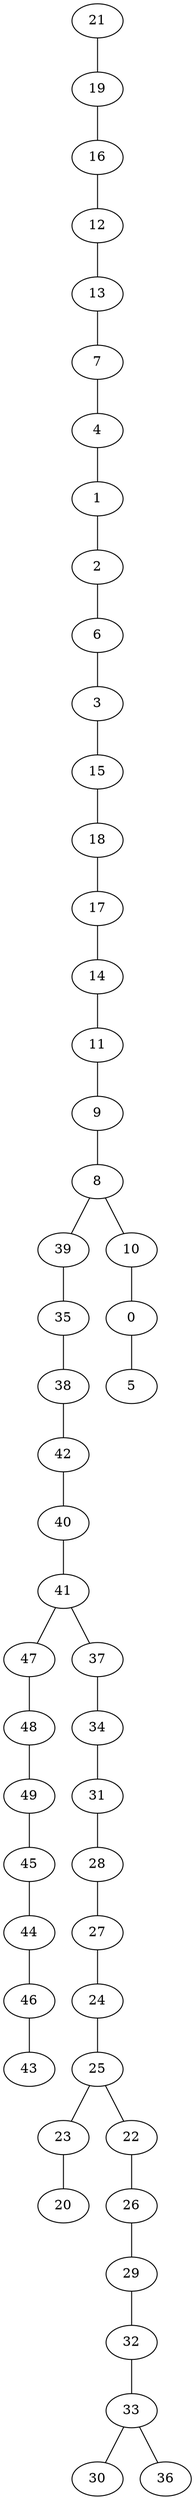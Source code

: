 graph {
  21 -- 19;
  19 -- 16;
  16 -- 12;
  12 -- 13;
  13 -- 7;
  7 -- 4;
  4 -- 1;
  1 -- 2;
  2 -- 6;
  6 -- 3;
  3 -- 15;
  15 -- 18;
  18 -- 17;
  17 -- 14;
  14 -- 11;
  11 -- 9;
  9 -- 8;
  8 -- 39;
  39 -- 35;
  35 -- 38;
  38 -- 42;
  42 -- 40;
  40 -- 41;
  41 -- 47;
  47 -- 48;
  48 -- 49;
  49 -- 45;
  45 -- 44;
  44 -- 46;
  46 -- 43;
  41 -- 37;
  37 -- 34;
  34 -- 31;
  31 -- 28;
  28 -- 27;
  27 -- 24;
  24 -- 25;
  25 -- 23;
  23 -- 20;
  25 -- 22;
  22 -- 26;
  26 -- 29;
  29 -- 32;
  32 -- 33;
  33 -- 30;
  33 -- 36;
  8 -- 10;
  10 -- 0;
  0 -- 5;
}
